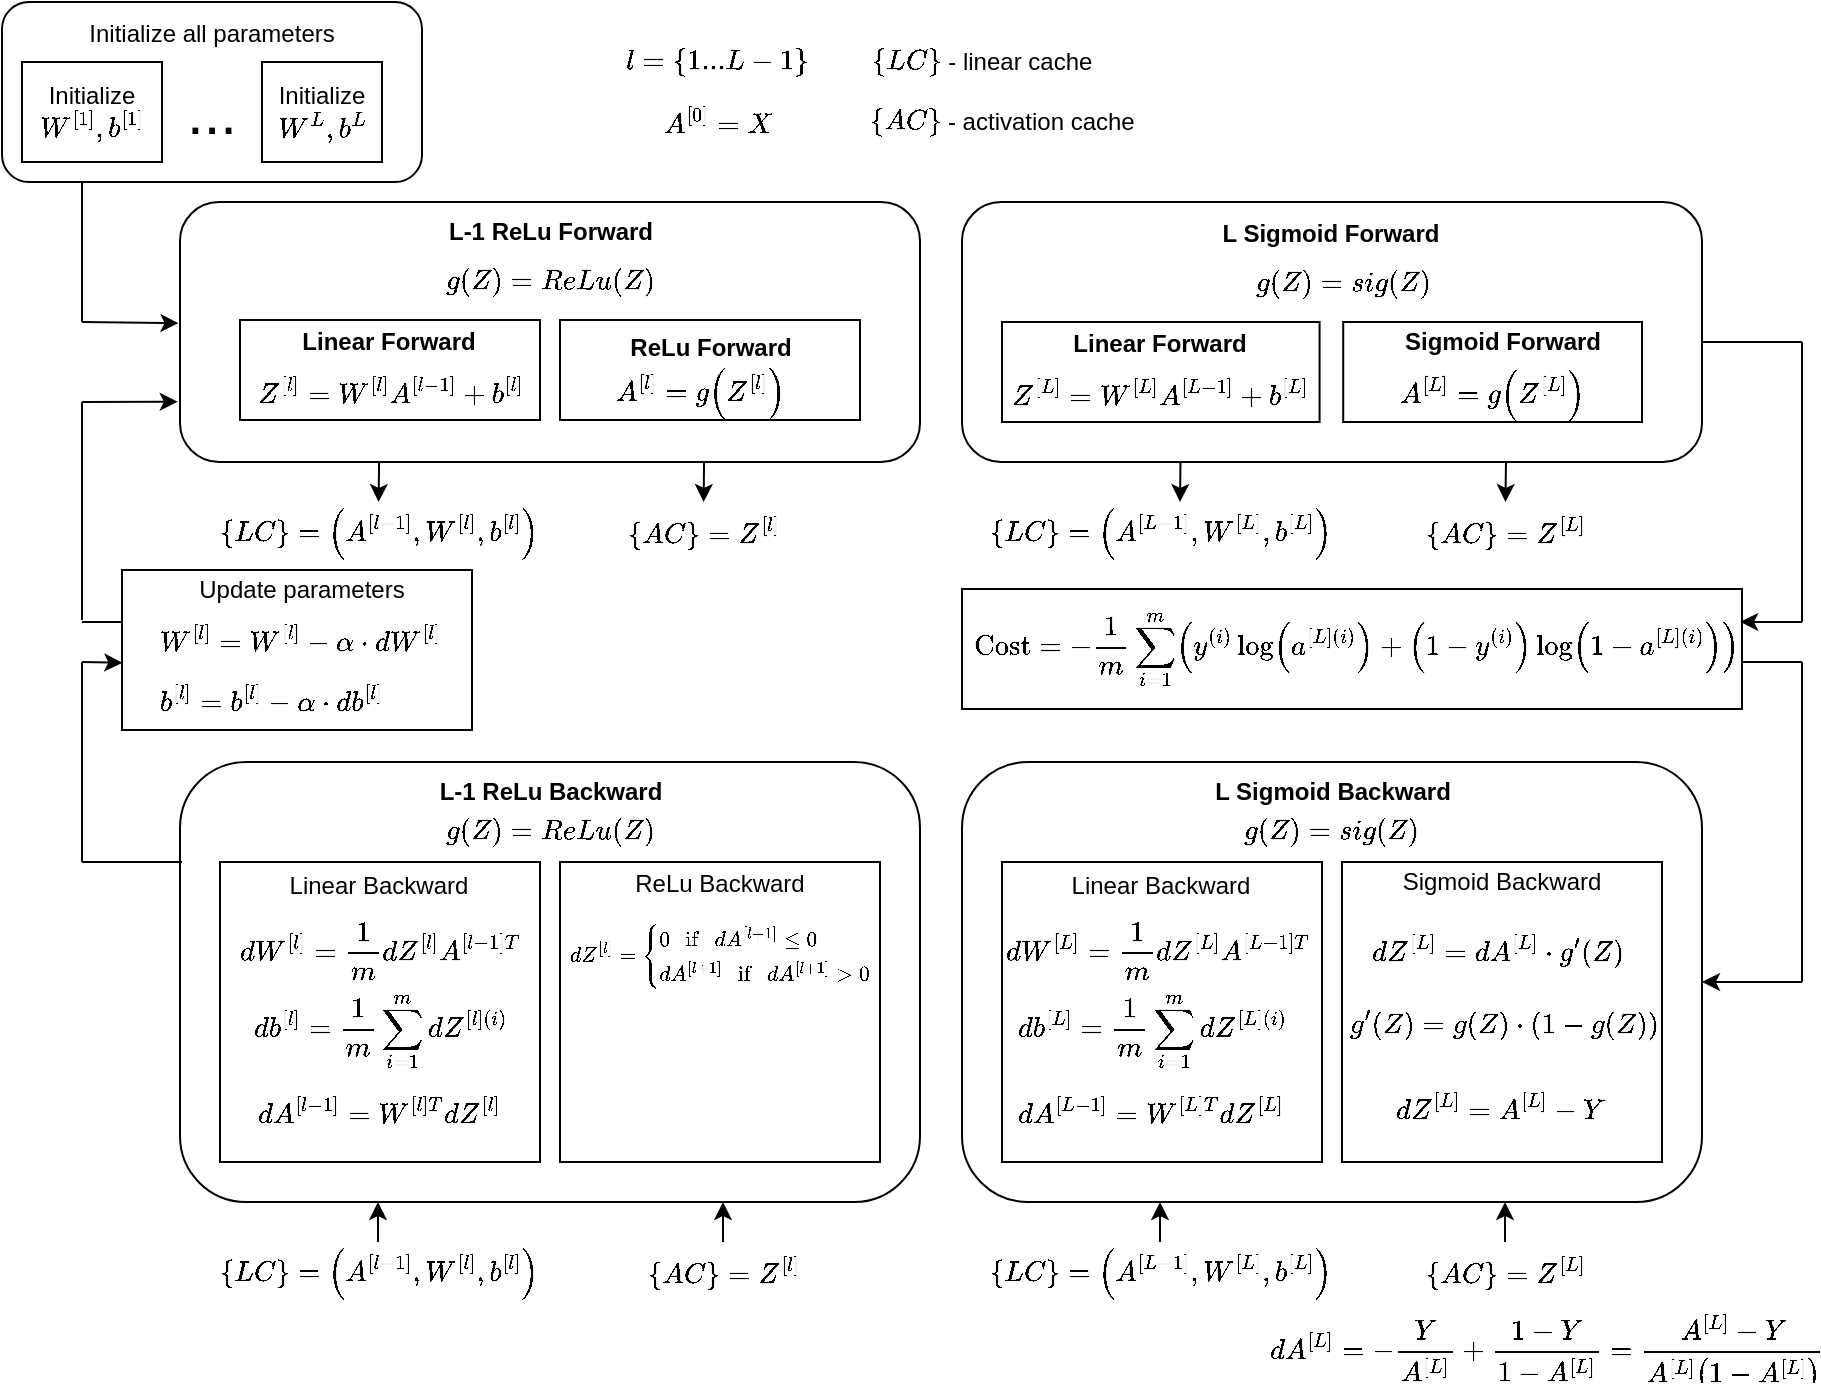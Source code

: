 <mxfile version="26.1.1">
  <diagram name="Page-1" id="mXt21XXo0LboysFeSqW8">
    <mxGraphModel dx="723" dy="1023" grid="1" gridSize="10" guides="1" tooltips="1" connect="1" arrows="1" fold="1" page="1" pageScale="1" pageWidth="1169" pageHeight="827" math="1" shadow="0">
      <root>
        <mxCell id="0" />
        <mxCell id="1" parent="0" />
        <mxCell id="KgBnae4Ri1QBt_gmH7XH-8" value="" style="group" parent="1" vertex="1" connectable="0">
          <mxGeometry x="140" y="60" width="210" height="90" as="geometry" />
        </mxCell>
        <mxCell id="KgBnae4Ri1QBt_gmH7XH-1" value="" style="rounded=1;whiteSpace=wrap;html=1;" parent="KgBnae4Ri1QBt_gmH7XH-8" vertex="1">
          <mxGeometry width="210" height="90" as="geometry" />
        </mxCell>
        <mxCell id="KgBnae4Ri1QBt_gmH7XH-2" value="Initialize&lt;div&gt;`W^([1]), b^([1])`&lt;/div&gt;" style="rounded=0;whiteSpace=wrap;html=1;" parent="KgBnae4Ri1QBt_gmH7XH-8" vertex="1">
          <mxGeometry x="10" y="30" width="70" height="50" as="geometry" />
        </mxCell>
        <mxCell id="KgBnae4Ri1QBt_gmH7XH-4" value="Initialize&lt;div&gt;`W^(L), b^(L)`&lt;/div&gt;" style="rounded=0;whiteSpace=wrap;html=1;" parent="KgBnae4Ri1QBt_gmH7XH-8" vertex="1">
          <mxGeometry x="130" y="30" width="60" height="50" as="geometry" />
        </mxCell>
        <mxCell id="KgBnae4Ri1QBt_gmH7XH-5" value="..." style="text;html=1;align=center;verticalAlign=middle;whiteSpace=wrap;rounded=0;fontSize=30;" parent="KgBnae4Ri1QBt_gmH7XH-8" vertex="1">
          <mxGeometry x="75" y="40" width="60" height="30" as="geometry" />
        </mxCell>
        <mxCell id="KgBnae4Ri1QBt_gmH7XH-7" value="Initialize all parameters" style="text;html=1;align=center;verticalAlign=middle;whiteSpace=wrap;rounded=0;" parent="KgBnae4Ri1QBt_gmH7XH-8" vertex="1">
          <mxGeometry x="35" y="6" width="140" height="20" as="geometry" />
        </mxCell>
        <mxCell id="KgBnae4Ri1QBt_gmH7XH-44" value="" style="group;fontSize=12;" parent="1" vertex="1" connectable="0">
          <mxGeometry x="620" y="160" width="370" height="130" as="geometry" />
        </mxCell>
        <mxCell id="KgBnae4Ri1QBt_gmH7XH-23" value="" style="rounded=1;whiteSpace=wrap;html=1;fontSize=12;" parent="KgBnae4Ri1QBt_gmH7XH-44" vertex="1">
          <mxGeometry width="370.0" height="130" as="geometry" />
        </mxCell>
        <mxCell id="KgBnae4Ri1QBt_gmH7XH-24" value="" style="group;fontSize=12;" parent="KgBnae4Ri1QBt_gmH7XH-44" vertex="1" connectable="0">
          <mxGeometry x="20" y="60" width="158.79" height="50" as="geometry" />
        </mxCell>
        <mxCell id="KgBnae4Ri1QBt_gmH7XH-25" value="" style="rounded=0;whiteSpace=wrap;html=1;container=0;fontSize=12;" parent="KgBnae4Ri1QBt_gmH7XH-24" vertex="1">
          <mxGeometry width="158.79" height="50" as="geometry" />
        </mxCell>
        <mxCell id="KgBnae4Ri1QBt_gmH7XH-26" value="`Z^([L]) = W^([L])A^([L-1]) + b^([L])`" style="text;html=1;align=center;verticalAlign=middle;whiteSpace=wrap;rounded=0;container=0;fontSize=12;" parent="KgBnae4Ri1QBt_gmH7XH-24" vertex="1">
          <mxGeometry y="26" width="158.79" height="20" as="geometry" />
        </mxCell>
        <mxCell id="KgBnae4Ri1QBt_gmH7XH-27" value="Linear Forward" style="text;html=1;align=center;verticalAlign=middle;whiteSpace=wrap;rounded=0;container=0;fontSize=12;fontStyle=1" parent="KgBnae4Ri1QBt_gmH7XH-24" vertex="1">
          <mxGeometry x="31.191" y="3" width="96.408" height="16" as="geometry" />
        </mxCell>
        <mxCell id="KgBnae4Ri1QBt_gmH7XH-28" value="" style="group;fontSize=12;" parent="KgBnae4Ri1QBt_gmH7XH-44" vertex="1" connectable="0">
          <mxGeometry x="190.61" y="60" width="149.39" height="50" as="geometry" />
        </mxCell>
        <mxCell id="KgBnae4Ri1QBt_gmH7XH-29" value="" style="rounded=0;whiteSpace=wrap;html=1;container=0;fontSize=12;" parent="KgBnae4Ri1QBt_gmH7XH-28" vertex="1">
          <mxGeometry width="149.39" height="50" as="geometry" />
        </mxCell>
        <mxCell id="KgBnae4Ri1QBt_gmH7XH-30" value="`A^([L])=g(Z^([L]))`" style="text;html=1;align=center;verticalAlign=middle;whiteSpace=wrap;rounded=0;container=0;fontSize=12;" parent="KgBnae4Ri1QBt_gmH7XH-28" vertex="1">
          <mxGeometry x="5.335" y="28" width="138.719" height="16" as="geometry" />
        </mxCell>
        <mxCell id="KgBnae4Ri1QBt_gmH7XH-31" value="Sigmoid Forward" style="text;html=1;align=center;verticalAlign=middle;whiteSpace=wrap;rounded=0;container=0;fontSize=12;fontStyle=1" parent="KgBnae4Ri1QBt_gmH7XH-28" vertex="1">
          <mxGeometry x="26.572" y="2" width="106.884" height="16" as="geometry" />
        </mxCell>
        <mxCell id="KgBnae4Ri1QBt_gmH7XH-32" value="L Sigmoid Forward" style="text;html=1;align=center;verticalAlign=middle;whiteSpace=wrap;rounded=0;fontSize=12;fontStyle=1" parent="KgBnae4Ri1QBt_gmH7XH-44" vertex="1">
          <mxGeometry x="91.379" y="1" width="187.242" height="30" as="geometry" />
        </mxCell>
        <mxCell id="KgBnae4Ri1QBt_gmH7XH-53" value="`g(Z)=sig(Z)`" style="text;html=1;align=center;verticalAlign=middle;whiteSpace=wrap;rounded=0;fontSize=12;" parent="KgBnae4Ri1QBt_gmH7XH-44" vertex="1">
          <mxGeometry x="156.97" y="26" width="67.273" height="30" as="geometry" />
        </mxCell>
        <mxCell id="KgBnae4Ri1QBt_gmH7XH-57" value="" style="group" parent="1" vertex="1" connectable="0">
          <mxGeometry x="229" y="160" width="370" height="130" as="geometry" />
        </mxCell>
        <mxCell id="KgBnae4Ri1QBt_gmH7XH-9" value="" style="rounded=1;whiteSpace=wrap;html=1;fontSize=12;" parent="KgBnae4Ri1QBt_gmH7XH-57" vertex="1">
          <mxGeometry width="370" height="130" as="geometry" />
        </mxCell>
        <mxCell id="KgBnae4Ri1QBt_gmH7XH-20" value="" style="group;fontSize=12;" parent="KgBnae4Ri1QBt_gmH7XH-57" vertex="1" connectable="0">
          <mxGeometry x="30" y="59" width="150" height="50" as="geometry" />
        </mxCell>
        <mxCell id="KgBnae4Ri1QBt_gmH7XH-11" value="" style="rounded=0;whiteSpace=wrap;html=1;container=0;fontSize=12;" parent="KgBnae4Ri1QBt_gmH7XH-20" vertex="1">
          <mxGeometry width="150" height="50" as="geometry" />
        </mxCell>
        <mxCell id="KgBnae4Ri1QBt_gmH7XH-12" value="`Z^([l]) = W^([l])A^([l-1]) + b^([l])`" style="text;html=1;align=center;verticalAlign=middle;whiteSpace=wrap;rounded=0;container=0;fontSize=12;" parent="KgBnae4Ri1QBt_gmH7XH-20" vertex="1">
          <mxGeometry y="26" width="150" height="20" as="geometry" />
        </mxCell>
        <mxCell id="KgBnae4Ri1QBt_gmH7XH-13" value="Linear Forward" style="text;html=1;align=center;verticalAlign=middle;whiteSpace=wrap;rounded=0;container=0;fontSize=12;fontStyle=1" parent="KgBnae4Ri1QBt_gmH7XH-20" vertex="1">
          <mxGeometry x="29.464" y="3" width="91.071" height="16" as="geometry" />
        </mxCell>
        <mxCell id="KgBnae4Ri1QBt_gmH7XH-15" value="" style="rounded=0;whiteSpace=wrap;html=1;container=0;fontSize=12;" parent="KgBnae4Ri1QBt_gmH7XH-57" vertex="1">
          <mxGeometry x="190" y="59" width="150" height="50" as="geometry" />
        </mxCell>
        <mxCell id="KgBnae4Ri1QBt_gmH7XH-16" value="`A^([l])=g(Z^([l]))`" style="text;html=1;align=center;verticalAlign=middle;whiteSpace=wrap;rounded=0;container=0;fontSize=12;" parent="KgBnae4Ri1QBt_gmH7XH-57" vertex="1">
          <mxGeometry x="195" y="87" width="130" height="16" as="geometry" />
        </mxCell>
        <mxCell id="KgBnae4Ri1QBt_gmH7XH-17" value="ReLu Forward" style="text;html=1;align=center;verticalAlign=middle;whiteSpace=wrap;rounded=0;container=0;fontSize=12;fontStyle=1" parent="KgBnae4Ri1QBt_gmH7XH-57" vertex="1">
          <mxGeometry x="220.5" y="65" width="89" height="16" as="geometry" />
        </mxCell>
        <mxCell id="KgBnae4Ri1QBt_gmH7XH-22" value="L-1 ReLu Forward" style="text;html=1;align=center;verticalAlign=middle;whiteSpace=wrap;rounded=0;fontSize=12;fontStyle=1" parent="KgBnae4Ri1QBt_gmH7XH-57" vertex="1">
          <mxGeometry x="101.5" width="167" height="30" as="geometry" />
        </mxCell>
        <mxCell id="KgBnae4Ri1QBt_gmH7XH-54" value="`g(Z)=ReLu(Z)`" style="text;html=1;align=center;verticalAlign=middle;whiteSpace=wrap;rounded=0;fontSize=12;" parent="KgBnae4Ri1QBt_gmH7XH-57" vertex="1">
          <mxGeometry x="155" y="25" width="60" height="30" as="geometry" />
        </mxCell>
        <mxCell id="KgBnae4Ri1QBt_gmH7XH-76" value="`{LC} = (A^([L-1]), W^([L]), b^([L]))`" style="text;html=1;align=center;verticalAlign=middle;whiteSpace=wrap;rounded=0;" parent="1" vertex="1">
          <mxGeometry x="630" y="310" width="179" height="30" as="geometry" />
        </mxCell>
        <mxCell id="KgBnae4Ri1QBt_gmH7XH-77" value="`{AC}=Z^([L])`" style="text;html=1;align=center;verticalAlign=middle;whiteSpace=wrap;rounded=0;" parent="1" vertex="1">
          <mxGeometry x="850" y="310" width="84" height="30" as="geometry" />
        </mxCell>
        <mxCell id="KgBnae4Ri1QBt_gmH7XH-79" value="`{LC} = (A^([L-1]), W^([L]), b^([L]))`" style="text;html=1;align=center;verticalAlign=middle;whiteSpace=wrap;rounded=0;" parent="1" vertex="1">
          <mxGeometry x="630" y="680" width="179" height="30" as="geometry" />
        </mxCell>
        <mxCell id="KgBnae4Ri1QBt_gmH7XH-80" value="`{AC}=Z^([L])`" style="text;html=1;align=center;verticalAlign=middle;whiteSpace=wrap;rounded=0;" parent="1" vertex="1">
          <mxGeometry x="850" y="680" width="84" height="30" as="geometry" />
        </mxCell>
        <mxCell id="KgBnae4Ri1QBt_gmH7XH-83" value="" style="endArrow=classic;html=1;rounded=0;" parent="1" edge="1">
          <mxGeometry width="50" height="50" relative="1" as="geometry">
            <mxPoint x="729.24" y="290" as="sourcePoint" />
            <mxPoint x="729" y="310" as="targetPoint" />
          </mxGeometry>
        </mxCell>
        <mxCell id="KgBnae4Ri1QBt_gmH7XH-84" value="" style="endArrow=classic;html=1;rounded=0;" parent="1" edge="1">
          <mxGeometry width="50" height="50" relative="1" as="geometry">
            <mxPoint x="891.98" y="290" as="sourcePoint" />
            <mxPoint x="891.74" y="310" as="targetPoint" />
          </mxGeometry>
        </mxCell>
        <mxCell id="KgBnae4Ri1QBt_gmH7XH-85" value="" style="endArrow=classic;html=1;rounded=0;" parent="1" edge="1">
          <mxGeometry width="50" height="50" relative="1" as="geometry">
            <mxPoint x="719" y="680" as="sourcePoint" />
            <mxPoint x="719" y="660" as="targetPoint" />
          </mxGeometry>
        </mxCell>
        <mxCell id="KgBnae4Ri1QBt_gmH7XH-86" value="" style="endArrow=classic;html=1;rounded=0;" parent="1" edge="1">
          <mxGeometry width="50" height="50" relative="1" as="geometry">
            <mxPoint x="891.5" y="680" as="sourcePoint" />
            <mxPoint x="891.5" y="660" as="targetPoint" />
          </mxGeometry>
        </mxCell>
        <mxCell id="KgBnae4Ri1QBt_gmH7XH-87" value="`dA^([L])=-Y/(A^([L]))+(1-Y)/(1-A^([L]))=(A^([L])-Y)/(A^([L])(1 - A^([L]))`" style="text;html=1;align=center;verticalAlign=middle;whiteSpace=wrap;rounded=0;" parent="1" vertex="1">
          <mxGeometry x="807" y="720" width="213" height="30" as="geometry" />
        </mxCell>
        <mxCell id="KgBnae4Ri1QBt_gmH7XH-88" value="`{LC} = (A^([l-1]), W^([l]), b^([l]))`" style="text;html=1;align=center;verticalAlign=middle;whiteSpace=wrap;rounded=0;" parent="1" vertex="1">
          <mxGeometry x="239" y="310" width="179" height="30" as="geometry" />
        </mxCell>
        <mxCell id="KgBnae4Ri1QBt_gmH7XH-89" value="`{AC}=Z^([l])`" style="text;html=1;align=center;verticalAlign=middle;whiteSpace=wrap;rounded=0;" parent="1" vertex="1">
          <mxGeometry x="449" y="310" width="84" height="30" as="geometry" />
        </mxCell>
        <mxCell id="KgBnae4Ri1QBt_gmH7XH-90" value="" style="endArrow=classic;html=1;rounded=0;" parent="1" edge="1">
          <mxGeometry width="50" height="50" relative="1" as="geometry">
            <mxPoint x="328.54" y="290" as="sourcePoint" />
            <mxPoint x="328.3" y="310" as="targetPoint" />
          </mxGeometry>
        </mxCell>
        <mxCell id="KgBnae4Ri1QBt_gmH7XH-92" value="" style="endArrow=classic;html=1;rounded=0;" parent="1" edge="1">
          <mxGeometry width="50" height="50" relative="1" as="geometry">
            <mxPoint x="491.04" y="290" as="sourcePoint" />
            <mxPoint x="490.8" y="310" as="targetPoint" />
          </mxGeometry>
        </mxCell>
        <mxCell id="KgBnae4Ri1QBt_gmH7XH-60" value="" style="rounded=1;whiteSpace=wrap;html=1;fontSize=12;" parent="1" vertex="1">
          <mxGeometry x="229" y="440" width="370" height="220" as="geometry" />
        </mxCell>
        <mxCell id="KgBnae4Ri1QBt_gmH7XH-61" value="L-1 ReLu Backward" style="text;html=1;align=center;verticalAlign=middle;whiteSpace=wrap;rounded=0;fontSize=12;fontStyle=1" parent="1" vertex="1">
          <mxGeometry x="330.5" y="440" width="167" height="30" as="geometry" />
        </mxCell>
        <mxCell id="KgBnae4Ri1QBt_gmH7XH-62" value="" style="group;fontSize=12;" parent="1" vertex="1" connectable="0">
          <mxGeometry x="249" y="490" width="160" height="150" as="geometry" />
        </mxCell>
        <mxCell id="KgBnae4Ri1QBt_gmH7XH-63" value="" style="rounded=0;whiteSpace=wrap;html=1;container=0;fontSize=12;" parent="KgBnae4Ri1QBt_gmH7XH-62" vertex="1">
          <mxGeometry width="160" height="150" as="geometry" />
        </mxCell>
        <mxCell id="KgBnae4Ri1QBt_gmH7XH-64" value="`dW^([l])=1/m dZ^([l])A^([l-1]T)`" style="text;html=1;align=center;verticalAlign=middle;whiteSpace=wrap;rounded=0;container=0;fontSize=12;" parent="KgBnae4Ri1QBt_gmH7XH-62" vertex="1">
          <mxGeometry x="5" y="28.884" width="150" height="31.111" as="geometry" />
        </mxCell>
        <mxCell id="KgBnae4Ri1QBt_gmH7XH-65" value="Linear Backward" style="text;html=1;align=center;verticalAlign=middle;whiteSpace=wrap;rounded=0;container=0;fontSize=12;" parent="KgBnae4Ri1QBt_gmH7XH-62" vertex="1">
          <mxGeometry x="29.46" y="3.73" width="100.54" height="16.27" as="geometry" />
        </mxCell>
        <mxCell id="KgBnae4Ri1QBt_gmH7XH-66" value="`db^([l])=1/m sum_(i=1)^(m)dZ^([l](i))`" style="text;html=1;align=center;verticalAlign=middle;whiteSpace=wrap;rounded=0;container=0;fontSize=12;" parent="KgBnae4Ri1QBt_gmH7XH-62" vertex="1">
          <mxGeometry x="5" y="65" width="150" height="40" as="geometry" />
        </mxCell>
        <mxCell id="KgBnae4Ri1QBt_gmH7XH-67" value="`dA^([l-1])=W^([l]T)dZ^([l])`" style="text;html=1;align=center;verticalAlign=middle;whiteSpace=wrap;rounded=0;container=0;fontSize=12;" parent="KgBnae4Ri1QBt_gmH7XH-62" vertex="1">
          <mxGeometry x="4.73" y="105" width="150" height="40" as="geometry" />
        </mxCell>
        <mxCell id="KgBnae4Ri1QBt_gmH7XH-68" value="`g(Z)=ReLu(Z)`" style="text;html=1;align=center;verticalAlign=middle;whiteSpace=wrap;rounded=0;fontSize=12;" parent="1" vertex="1">
          <mxGeometry x="384" y="460" width="60" height="30" as="geometry" />
        </mxCell>
        <mxCell id="KgBnae4Ri1QBt_gmH7XH-70" value="" style="rounded=0;whiteSpace=wrap;html=1;container=0;fontSize=12;" parent="1" vertex="1">
          <mxGeometry x="419" y="490" width="160" height="150" as="geometry" />
        </mxCell>
        <mxCell id="KgBnae4Ri1QBt_gmH7XH-71" value="&lt;font&gt;`dZ^([l])={(0ifdA^([l+1])&amp;lt;=0),(dA^([l+1])ifdA^([l+1])&amp;gt;0):}`&lt;/font&gt;" style="text;html=1;align=center;verticalAlign=middle;whiteSpace=wrap;rounded=0;container=0;fontSize=9;" parent="1" vertex="1">
          <mxGeometry x="419" y="517" width="160" height="40" as="geometry" />
        </mxCell>
        <mxCell id="KgBnae4Ri1QBt_gmH7XH-72" value="ReLu Backward" style="text;html=1;align=center;verticalAlign=middle;whiteSpace=wrap;rounded=0;container=0;fontSize=12;" parent="1" vertex="1">
          <mxGeometry x="436.09" y="492" width="125.82" height="18.67" as="geometry" />
        </mxCell>
        <mxCell id="KgBnae4Ri1QBt_gmH7XH-94" value="`{LC} = (A^([l-1]), W^([l]), b^([l]))`" style="text;html=1;align=center;verticalAlign=middle;whiteSpace=wrap;rounded=0;" parent="1" vertex="1">
          <mxGeometry x="239" y="680" width="179" height="30" as="geometry" />
        </mxCell>
        <mxCell id="KgBnae4Ri1QBt_gmH7XH-95" value="`{AC}=Z^([l])`" style="text;html=1;align=center;verticalAlign=middle;whiteSpace=wrap;rounded=0;" parent="1" vertex="1">
          <mxGeometry x="459" y="680" width="84" height="30" as="geometry" />
        </mxCell>
        <mxCell id="KgBnae4Ri1QBt_gmH7XH-96" value="" style="endArrow=classic;html=1;rounded=0;" parent="1" edge="1">
          <mxGeometry width="50" height="50" relative="1" as="geometry">
            <mxPoint x="328" y="680" as="sourcePoint" />
            <mxPoint x="328" y="660" as="targetPoint" />
          </mxGeometry>
        </mxCell>
        <mxCell id="KgBnae4Ri1QBt_gmH7XH-97" value="" style="endArrow=classic;html=1;rounded=0;" parent="1" edge="1">
          <mxGeometry width="50" height="50" relative="1" as="geometry">
            <mxPoint x="500.5" y="680" as="sourcePoint" />
            <mxPoint x="500.5" y="660" as="targetPoint" />
          </mxGeometry>
        </mxCell>
        <mxCell id="KgBnae4Ri1QBt_gmH7XH-99" value="" style="rounded=0;whiteSpace=wrap;html=1;" parent="1" vertex="1">
          <mxGeometry x="620" y="353.5" width="390" height="60" as="geometry" />
        </mxCell>
        <mxCell id="KgBnae4Ri1QBt_gmH7XH-100" value="`text{Cost} = -1/m sum_(i=1)^(m)(y^((i))log(a^([L](i)))+(1-y^((i)))log(1 - a^([L](i)))) `" style="text;html=1;align=center;verticalAlign=middle;whiteSpace=wrap;rounded=0;" parent="1" vertex="1">
          <mxGeometry x="620" y="369" width="395" height="30" as="geometry" />
        </mxCell>
        <mxCell id="KgBnae4Ri1QBt_gmH7XH-104" value="" style="endArrow=none;html=1;rounded=0;" parent="1" edge="1">
          <mxGeometry width="50" height="50" relative="1" as="geometry">
            <mxPoint x="990" y="230" as="sourcePoint" />
            <mxPoint x="1040" y="230" as="targetPoint" />
          </mxGeometry>
        </mxCell>
        <mxCell id="KgBnae4Ri1QBt_gmH7XH-106" value="" style="endArrow=none;html=1;rounded=0;" parent="1" edge="1">
          <mxGeometry width="50" height="50" relative="1" as="geometry">
            <mxPoint x="1040" y="370" as="sourcePoint" />
            <mxPoint x="1040" y="230" as="targetPoint" />
          </mxGeometry>
        </mxCell>
        <mxCell id="KgBnae4Ri1QBt_gmH7XH-107" value="" style="endArrow=classic;html=1;rounded=0;entryX=0.985;entryY=0.031;entryDx=0;entryDy=0;entryPerimeter=0;" parent="1" target="KgBnae4Ri1QBt_gmH7XH-100" edge="1">
          <mxGeometry width="50" height="50" relative="1" as="geometry">
            <mxPoint x="1040" y="370" as="sourcePoint" />
            <mxPoint x="1090" y="320" as="targetPoint" />
          </mxGeometry>
        </mxCell>
        <mxCell id="KgBnae4Ri1QBt_gmH7XH-108" value="" style="endArrow=none;html=1;rounded=0;" parent="1" edge="1">
          <mxGeometry width="50" height="50" relative="1" as="geometry">
            <mxPoint x="1010" y="390" as="sourcePoint" />
            <mxPoint x="1040" y="390" as="targetPoint" />
          </mxGeometry>
        </mxCell>
        <mxCell id="KgBnae4Ri1QBt_gmH7XH-109" value="" style="endArrow=none;html=1;rounded=0;" parent="1" edge="1">
          <mxGeometry width="50" height="50" relative="1" as="geometry">
            <mxPoint x="1040" y="550" as="sourcePoint" />
            <mxPoint x="1040" y="390" as="targetPoint" />
          </mxGeometry>
        </mxCell>
        <mxCell id="KgBnae4Ri1QBt_gmH7XH-111" value="" style="endArrow=classic;html=1;rounded=0;entryX=1;entryY=0.5;entryDx=0;entryDy=0;" parent="1" target="KgBnae4Ri1QBt_gmH7XH-33" edge="1">
          <mxGeometry width="50" height="50" relative="1" as="geometry">
            <mxPoint x="1040" y="550" as="sourcePoint" />
            <mxPoint x="1090" y="500" as="targetPoint" />
          </mxGeometry>
        </mxCell>
        <mxCell id="KgBnae4Ri1QBt_gmH7XH-112" value="" style="endArrow=none;html=1;rounded=0;" parent="1" edge="1">
          <mxGeometry width="50" height="50" relative="1" as="geometry">
            <mxPoint x="180" y="220" as="sourcePoint" />
            <mxPoint x="180" y="150" as="targetPoint" />
          </mxGeometry>
        </mxCell>
        <mxCell id="KgBnae4Ri1QBt_gmH7XH-113" value="" style="endArrow=classic;html=1;rounded=0;entryX=-0.002;entryY=0.466;entryDx=0;entryDy=0;entryPerimeter=0;" parent="1" target="KgBnae4Ri1QBt_gmH7XH-9" edge="1">
          <mxGeometry width="50" height="50" relative="1" as="geometry">
            <mxPoint x="180" y="220" as="sourcePoint" />
            <mxPoint x="220" y="220" as="targetPoint" />
          </mxGeometry>
        </mxCell>
        <mxCell id="KgBnae4Ri1QBt_gmH7XH-118" value="" style="group" parent="1" vertex="1" connectable="0">
          <mxGeometry x="200" y="344" width="175" height="80" as="geometry" />
        </mxCell>
        <mxCell id="KgBnae4Ri1QBt_gmH7XH-114" value="" style="rounded=0;whiteSpace=wrap;html=1;" parent="KgBnae4Ri1QBt_gmH7XH-118" vertex="1">
          <mxGeometry width="175" height="80" as="geometry" />
        </mxCell>
        <mxCell id="KgBnae4Ri1QBt_gmH7XH-115" value="`W^([l])=W^([l])-alpha*dW^([l])`" style="text;html=1;align=center;verticalAlign=middle;whiteSpace=wrap;rounded=0;" parent="KgBnae4Ri1QBt_gmH7XH-118" vertex="1">
          <mxGeometry x="14" y="20" width="151" height="30" as="geometry" />
        </mxCell>
        <mxCell id="KgBnae4Ri1QBt_gmH7XH-116" value="`b^([l])=b^([l])-alpha*db^([l])`" style="text;html=1;align=center;verticalAlign=middle;whiteSpace=wrap;rounded=0;" parent="KgBnae4Ri1QBt_gmH7XH-118" vertex="1">
          <mxGeometry x="14" y="50" width="121" height="30" as="geometry" />
        </mxCell>
        <mxCell id="KgBnae4Ri1QBt_gmH7XH-117" value="Update parameters" style="text;html=1;align=center;verticalAlign=middle;whiteSpace=wrap;rounded=0;" parent="KgBnae4Ri1QBt_gmH7XH-118" vertex="1">
          <mxGeometry x="34.5" width="110" height="20" as="geometry" />
        </mxCell>
        <mxCell id="KgBnae4Ri1QBt_gmH7XH-119" value="" style="endArrow=none;html=1;rounded=0;" parent="1" edge="1">
          <mxGeometry width="50" height="50" relative="1" as="geometry">
            <mxPoint x="230" y="490" as="sourcePoint" />
            <mxPoint x="180" y="490" as="targetPoint" />
          </mxGeometry>
        </mxCell>
        <mxCell id="KgBnae4Ri1QBt_gmH7XH-120" value="" style="endArrow=none;html=1;rounded=0;" parent="1" edge="1">
          <mxGeometry width="50" height="50" relative="1" as="geometry">
            <mxPoint x="180" y="490" as="sourcePoint" />
            <mxPoint x="180" y="390" as="targetPoint" />
          </mxGeometry>
        </mxCell>
        <mxCell id="KgBnae4Ri1QBt_gmH7XH-122" value="" style="endArrow=classic;html=1;rounded=0;entryX=0.001;entryY=0.58;entryDx=0;entryDy=0;entryPerimeter=0;" parent="1" target="KgBnae4Ri1QBt_gmH7XH-114" edge="1">
          <mxGeometry width="50" height="50" relative="1" as="geometry">
            <mxPoint x="180" y="390" as="sourcePoint" />
            <mxPoint x="220" y="340" as="targetPoint" />
          </mxGeometry>
        </mxCell>
        <mxCell id="KgBnae4Ri1QBt_gmH7XH-123" value="" style="endArrow=none;html=1;rounded=0;" parent="1" edge="1">
          <mxGeometry width="50" height="50" relative="1" as="geometry">
            <mxPoint x="200" y="370" as="sourcePoint" />
            <mxPoint x="180" y="370" as="targetPoint" />
          </mxGeometry>
        </mxCell>
        <mxCell id="KgBnae4Ri1QBt_gmH7XH-124" value="" style="endArrow=none;html=1;rounded=0;" parent="1" edge="1">
          <mxGeometry width="50" height="50" relative="1" as="geometry">
            <mxPoint x="180" y="369" as="sourcePoint" />
            <mxPoint x="180" y="260" as="targetPoint" />
          </mxGeometry>
        </mxCell>
        <mxCell id="KgBnae4Ri1QBt_gmH7XH-125" value="" style="endArrow=classic;html=1;rounded=0;entryX=-0.003;entryY=0.768;entryDx=0;entryDy=0;entryPerimeter=0;" parent="1" target="KgBnae4Ri1QBt_gmH7XH-9" edge="1">
          <mxGeometry width="50" height="50" relative="1" as="geometry">
            <mxPoint x="180" y="260" as="sourcePoint" />
            <mxPoint x="220" y="210" as="targetPoint" />
          </mxGeometry>
        </mxCell>
        <mxCell id="KgBnae4Ri1QBt_gmH7XH-126" value="`l={1...L-1}`" style="text;html=1;align=center;verticalAlign=middle;whiteSpace=wrap;rounded=0;" parent="1" vertex="1">
          <mxGeometry x="444" y="75" width="108" height="30" as="geometry" />
        </mxCell>
        <mxCell id="KgBnae4Ri1QBt_gmH7XH-128" value="`A^([0])=X`" style="text;html=1;align=center;verticalAlign=middle;whiteSpace=wrap;rounded=0;" parent="1" vertex="1">
          <mxGeometry x="444" y="105" width="108" height="30" as="geometry" />
        </mxCell>
        <mxCell id="KgBnae4Ri1QBt_gmH7XH-129" value="`{LC}` - linear cache" style="text;html=1;align=center;verticalAlign=middle;whiteSpace=wrap;rounded=0;" parent="1" vertex="1">
          <mxGeometry x="570" y="72.5" width="120" height="35" as="geometry" />
        </mxCell>
        <mxCell id="KgBnae4Ri1QBt_gmH7XH-130" value="`{AC}` - activation cache" style="text;html=1;align=center;verticalAlign=middle;whiteSpace=wrap;rounded=0;" parent="1" vertex="1">
          <mxGeometry x="570" y="102.5" width="140" height="35" as="geometry" />
        </mxCell>
        <mxCell id="5weQ_aiEt4F4FTRG06Ha-2" value="" style="group" vertex="1" connectable="0" parent="1">
          <mxGeometry x="620" y="440" width="370" height="220" as="geometry" />
        </mxCell>
        <mxCell id="KgBnae4Ri1QBt_gmH7XH-33" value="" style="rounded=1;whiteSpace=wrap;html=1;fontSize=12;" parent="5weQ_aiEt4F4FTRG06Ha-2" vertex="1">
          <mxGeometry width="370" height="220" as="geometry" />
        </mxCell>
        <mxCell id="KgBnae4Ri1QBt_gmH7XH-42" value="L Sigmoid Backward" style="text;html=1;align=center;verticalAlign=middle;whiteSpace=wrap;rounded=0;fontSize=12;fontStyle=1" parent="5weQ_aiEt4F4FTRG06Ha-2" vertex="1">
          <mxGeometry x="101.5" width="167" height="30" as="geometry" />
        </mxCell>
        <mxCell id="KgBnae4Ri1QBt_gmH7XH-48" value="" style="group;fontSize=12;" parent="5weQ_aiEt4F4FTRG06Ha-2" vertex="1" connectable="0">
          <mxGeometry x="20" y="50" width="160" height="150" as="geometry" />
        </mxCell>
        <mxCell id="KgBnae4Ri1QBt_gmH7XH-35" value="" style="rounded=0;whiteSpace=wrap;html=1;container=0;fontSize=12;" parent="KgBnae4Ri1QBt_gmH7XH-48" vertex="1">
          <mxGeometry width="160" height="150" as="geometry" />
        </mxCell>
        <mxCell id="KgBnae4Ri1QBt_gmH7XH-36" value="`dW^([L])=1/m dZ^([L])A^([L-1]T)`" style="text;html=1;align=center;verticalAlign=middle;whiteSpace=wrap;rounded=0;container=0;fontSize=12;" parent="KgBnae4Ri1QBt_gmH7XH-48" vertex="1">
          <mxGeometry x="3" y="28.884" width="150" height="31.111" as="geometry" />
        </mxCell>
        <mxCell id="KgBnae4Ri1QBt_gmH7XH-37" value="Linear Backward" style="text;html=1;align=center;verticalAlign=middle;whiteSpace=wrap;rounded=0;container=0;fontSize=12;" parent="KgBnae4Ri1QBt_gmH7XH-48" vertex="1">
          <mxGeometry x="29.46" y="3.73" width="100.54" height="16.27" as="geometry" />
        </mxCell>
        <mxCell id="KgBnae4Ri1QBt_gmH7XH-45" value="`db^([L])=1/m sum_(i=1)^(m)dZ^([L](i))`" style="text;html=1;align=center;verticalAlign=middle;whiteSpace=wrap;rounded=0;container=0;fontSize=12;" parent="KgBnae4Ri1QBt_gmH7XH-48" vertex="1">
          <mxGeometry y="65" width="150" height="40" as="geometry" />
        </mxCell>
        <mxCell id="KgBnae4Ri1QBt_gmH7XH-46" value="`dA^([L-1])=W^([L]T)dZ^([L])`" style="text;html=1;align=center;verticalAlign=middle;whiteSpace=wrap;rounded=0;container=0;fontSize=12;" parent="KgBnae4Ri1QBt_gmH7XH-48" vertex="1">
          <mxGeometry y="105" width="150" height="40" as="geometry" />
        </mxCell>
        <mxCell id="KgBnae4Ri1QBt_gmH7XH-51" value="`g(Z)=sig(Z)`" style="text;html=1;align=center;verticalAlign=middle;whiteSpace=wrap;rounded=0;fontSize=12;" parent="5weQ_aiEt4F4FTRG06Ha-2" vertex="1">
          <mxGeometry x="155" y="20" width="60" height="30" as="geometry" />
        </mxCell>
        <mxCell id="KgBnae4Ri1QBt_gmH7XH-39" value="" style="rounded=0;whiteSpace=wrap;html=1;container=0;fontSize=12;" parent="5weQ_aiEt4F4FTRG06Ha-2" vertex="1">
          <mxGeometry x="190" y="50" width="160" height="150" as="geometry" />
        </mxCell>
        <mxCell id="KgBnae4Ri1QBt_gmH7XH-40" value="&lt;font&gt;`dZ^([L])=dA^([L])*g^(&#39;)(Z)`&lt;/font&gt;" style="text;html=1;align=center;verticalAlign=middle;whiteSpace=wrap;rounded=0;container=0;fontSize=12;" parent="5weQ_aiEt4F4FTRG06Ha-2" vertex="1">
          <mxGeometry x="193" y="81" width="151.243" height="26" as="geometry" />
        </mxCell>
        <mxCell id="KgBnae4Ri1QBt_gmH7XH-41" value="Sigmoid Backward" style="text;html=1;align=center;verticalAlign=middle;whiteSpace=wrap;rounded=0;container=0;fontSize=12;" parent="5weQ_aiEt4F4FTRG06Ha-2" vertex="1">
          <mxGeometry x="192.027" y="50" width="155.957" height="20" as="geometry" />
        </mxCell>
        <mxCell id="KgBnae4Ri1QBt_gmH7XH-50" value="&lt;font&gt;`g^(&#39;)(Z)=g(Z)*(1-g(Z))`&lt;/font&gt;" style="text;html=1;align=center;verticalAlign=middle;whiteSpace=wrap;rounded=0;container=0;fontSize=12;" parent="5weQ_aiEt4F4FTRG06Ha-2" vertex="1">
          <mxGeometry x="207.011" y="116" width="128" height="30" as="geometry" />
        </mxCell>
        <mxCell id="5weQ_aiEt4F4FTRG06Ha-1" value="&lt;font&gt;`dZ^([L])=A^([L])-Y`&lt;/font&gt;" style="text;html=1;align=center;verticalAlign=middle;whiteSpace=wrap;rounded=0;container=0;fontSize=12;" vertex="1" parent="5weQ_aiEt4F4FTRG06Ha-2">
          <mxGeometry x="194.38" y="160" width="151.243" height="26" as="geometry" />
        </mxCell>
      </root>
    </mxGraphModel>
  </diagram>
</mxfile>
